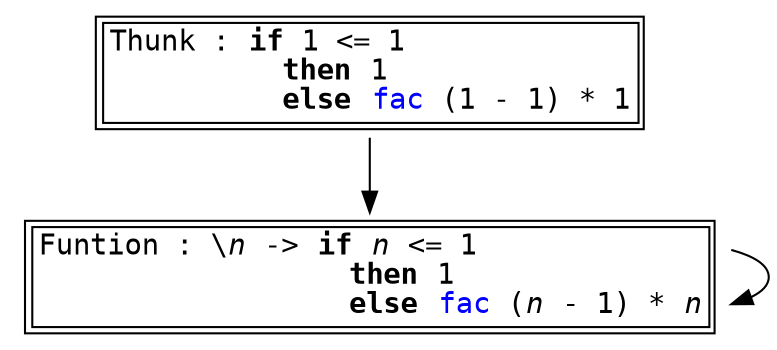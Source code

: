 digraph G {
node [ fontname=monospace, shape=plaintext ];
s0[label=<<TABLE ALIGN="LEFT"><TR><TD BALIGN="LEFT" ALIGN="LEFT">Funtion&nbsp;:&nbsp;\<I>n</I>&nbsp;-&gt;&nbsp;<B>if</B>&nbsp;<I>n</I>&nbsp;&lt;=&nbsp;1&nbsp;&nbsp;&nbsp;&nbsp;&nbsp;&nbsp;&nbsp;&nbsp;&nbsp;&nbsp;&nbsp;&nbsp;&nbsp;<BR />&nbsp;&nbsp;&nbsp;&nbsp;&nbsp;&nbsp;&nbsp;&nbsp;&nbsp;&nbsp;&nbsp;&nbsp;&nbsp;&nbsp;&nbsp;&nbsp;&nbsp;&nbsp;<B>then</B>&nbsp;1&nbsp;&nbsp;&nbsp;&nbsp;&nbsp;&nbsp;&nbsp;&nbsp;&nbsp;&nbsp;&nbsp;&nbsp;&nbsp;&nbsp;<BR />&nbsp;&nbsp;&nbsp;&nbsp;&nbsp;&nbsp;&nbsp;&nbsp;&nbsp;&nbsp;&nbsp;&nbsp;&nbsp;&nbsp;&nbsp;&nbsp;&nbsp;&nbsp;<B>else</B>&nbsp;<FONT COLOR="blue">fac</FONT>&nbsp;(<I>n</I>&nbsp;-&nbsp;1)&nbsp;*&nbsp;<I>n</I><BR /></TD></TR></TABLE>>];
s0 -> s0;
s1[label=<<TABLE ALIGN="LEFT"><TR><TD BALIGN="LEFT" ALIGN="LEFT">Thunk&nbsp;:&nbsp;<B>if</B>&nbsp;1&nbsp;&lt;=&nbsp;1&nbsp;&nbsp;&nbsp;&nbsp;&nbsp;&nbsp;&nbsp;&nbsp;&nbsp;&nbsp;&nbsp;&nbsp;&nbsp;<BR />&nbsp;&nbsp;&nbsp;&nbsp;&nbsp;&nbsp;&nbsp;&nbsp;&nbsp;&nbsp;<B>then</B>&nbsp;1&nbsp;&nbsp;&nbsp;&nbsp;&nbsp;&nbsp;&nbsp;&nbsp;&nbsp;&nbsp;&nbsp;&nbsp;&nbsp;&nbsp;<BR />&nbsp;&nbsp;&nbsp;&nbsp;&nbsp;&nbsp;&nbsp;&nbsp;&nbsp;&nbsp;<B>else</B>&nbsp;<FONT COLOR="blue">fac</FONT>&nbsp;(1&nbsp;-&nbsp;1)&nbsp;*&nbsp;1<BR /></TD></TR></TABLE>>];
s1 -> s0;
}